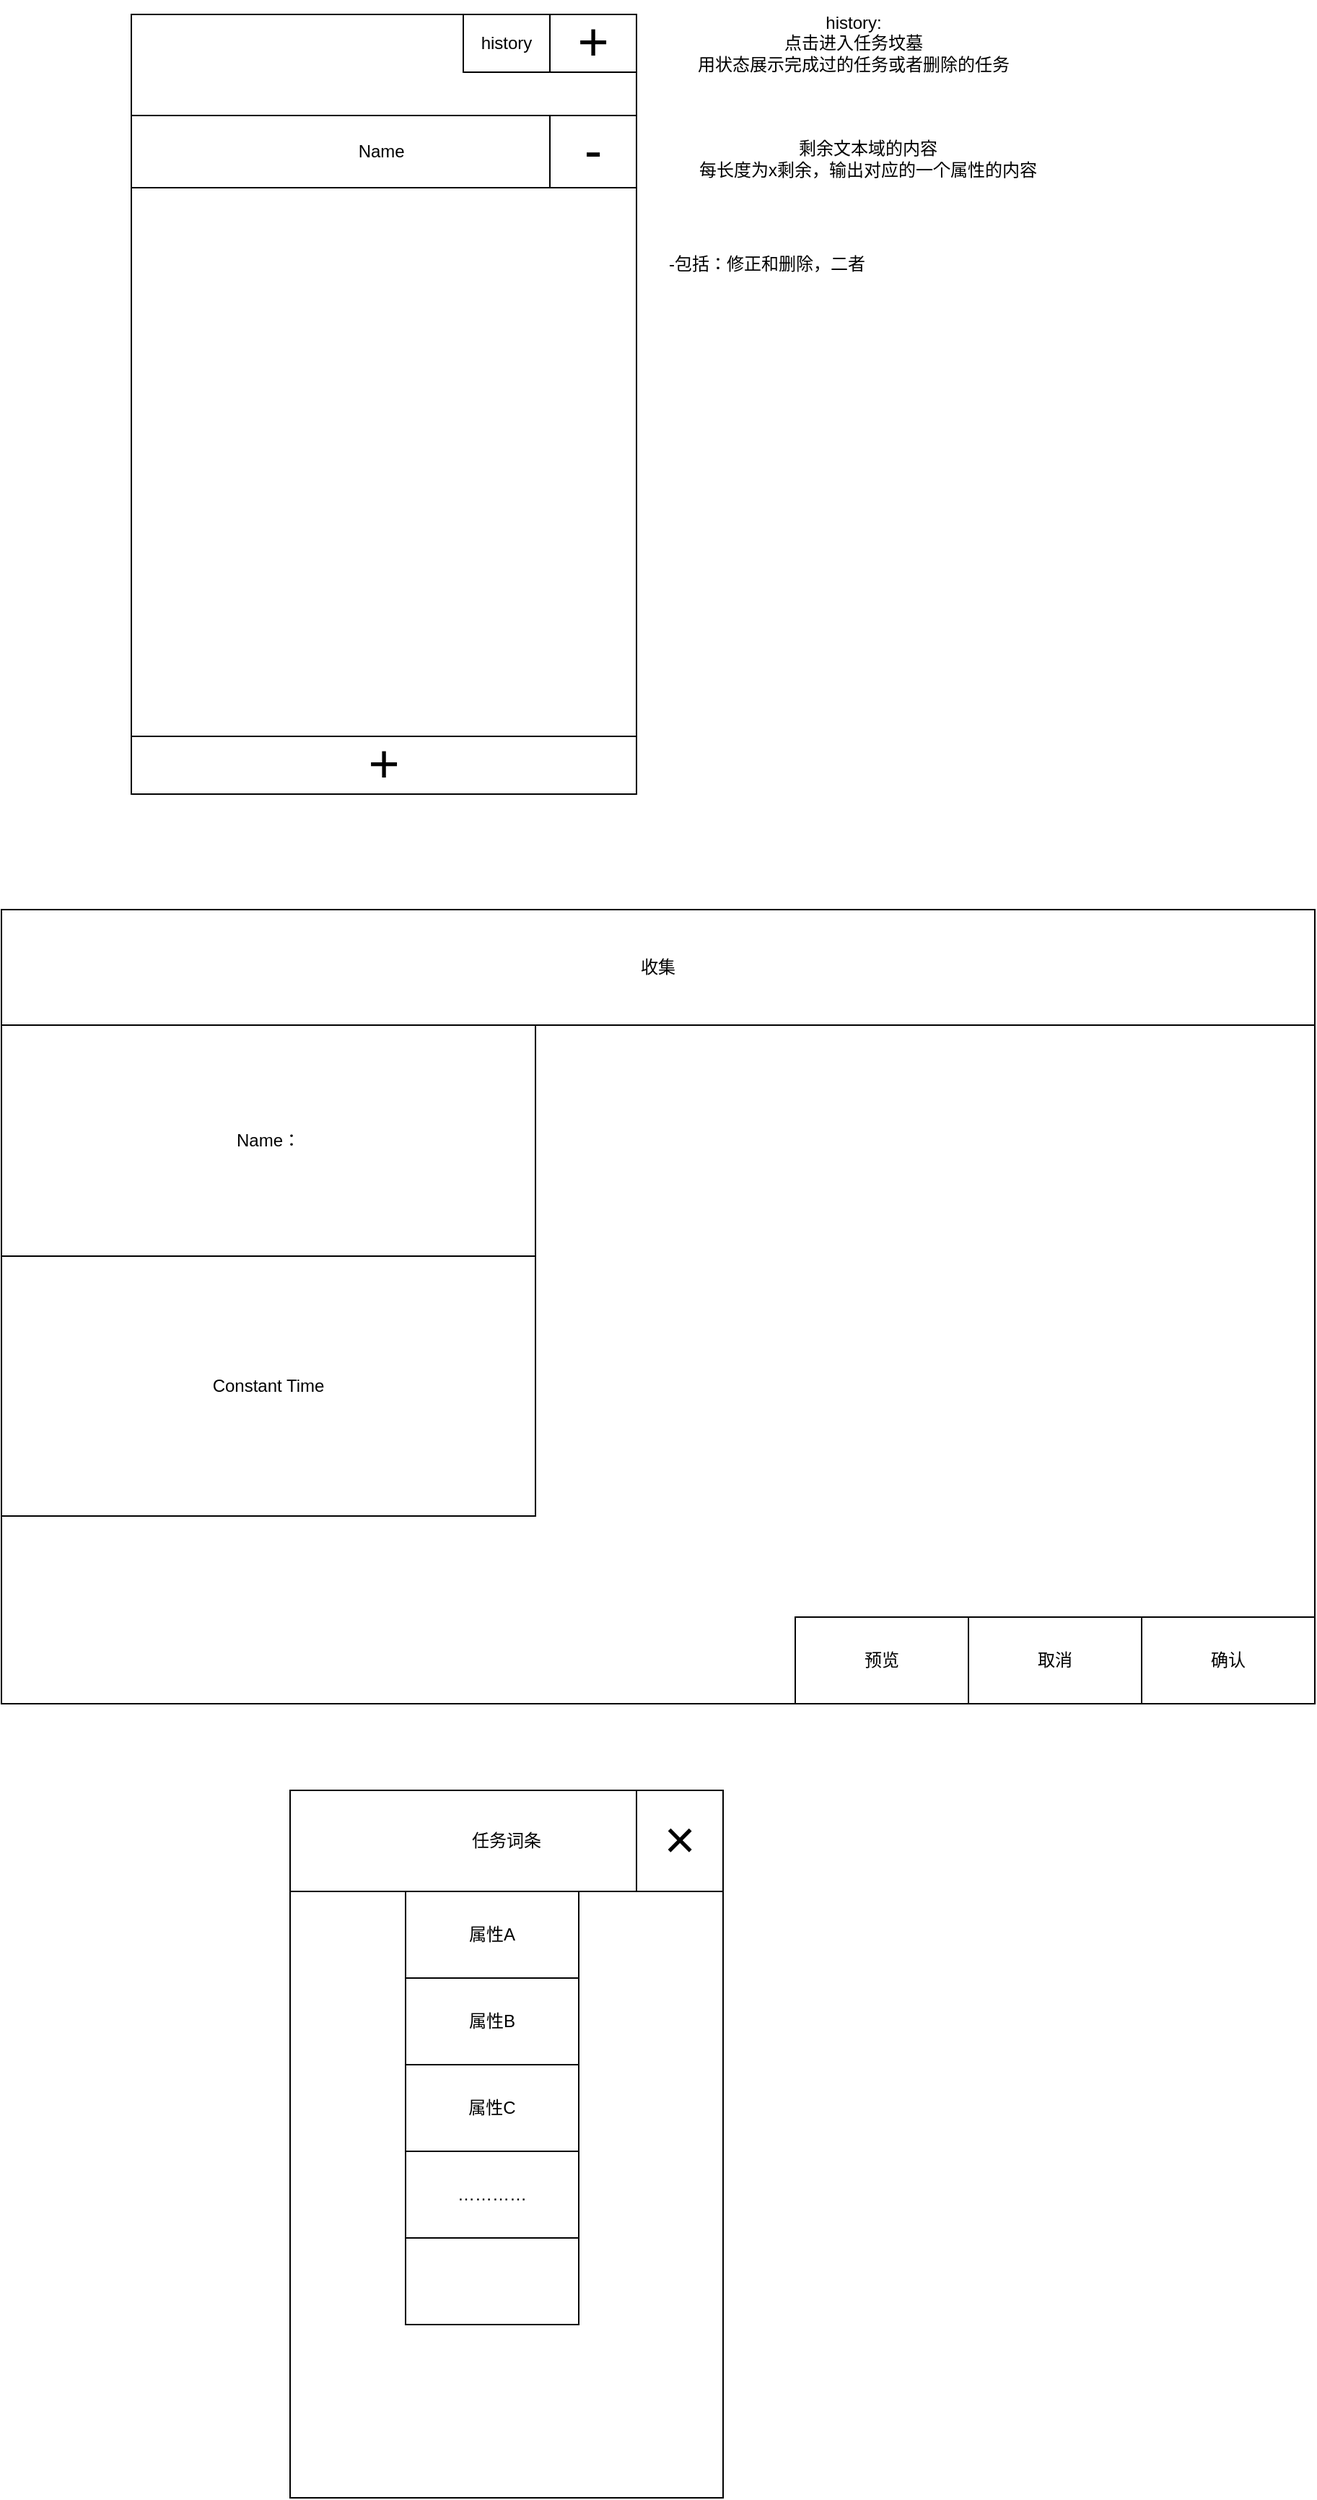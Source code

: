 <mxfile version="24.4.8" type="device">
  <diagram name="第 1 页" id="LN3X0N551eKZmq3MhEVq">
    <mxGraphModel dx="1221" dy="823" grid="1" gridSize="10" guides="1" tooltips="1" connect="1" arrows="1" fold="1" page="1" pageScale="1" pageWidth="827" pageHeight="1169" math="0" shadow="0">
      <root>
        <mxCell id="0" />
        <mxCell id="1" parent="0" />
        <mxCell id="_cvGbf5m3_G5Nq9s7OU7-1" value="" style="rounded=0;whiteSpace=wrap;html=1;" vertex="1" parent="1">
          <mxGeometry x="140" y="90" width="350" height="540" as="geometry" />
        </mxCell>
        <mxCell id="_cvGbf5m3_G5Nq9s7OU7-2" value="&lt;font style=&quot;font-size: 37px;&quot;&gt;+&lt;/font&gt;" style="rounded=0;whiteSpace=wrap;html=1;" vertex="1" parent="1">
          <mxGeometry x="430" y="90" width="60" height="40" as="geometry" />
        </mxCell>
        <mxCell id="_cvGbf5m3_G5Nq9s7OU7-3" value="Name&amp;nbsp;" style="rounded=0;whiteSpace=wrap;html=1;" vertex="1" parent="1">
          <mxGeometry x="140" y="160" width="350" height="50" as="geometry" />
        </mxCell>
        <mxCell id="_cvGbf5m3_G5Nq9s7OU7-4" value="&lt;font style=&quot;font-size: 37px;&quot;&gt;-&lt;/font&gt;" style="rounded=0;whiteSpace=wrap;html=1;" vertex="1" parent="1">
          <mxGeometry x="430" y="160" width="60" height="50" as="geometry" />
        </mxCell>
        <mxCell id="_cvGbf5m3_G5Nq9s7OU7-5" value="剩余文本域的内容&lt;div&gt;每长度为x剩余，输出对应的一个属性的内容&lt;/div&gt;" style="text;html=1;align=center;verticalAlign=middle;resizable=0;points=[];autosize=1;strokeColor=none;fillColor=none;" vertex="1" parent="1">
          <mxGeometry x="520" y="170" width="260" height="40" as="geometry" />
        </mxCell>
        <mxCell id="_cvGbf5m3_G5Nq9s7OU7-6" value="&lt;font style=&quot;font-size: 37px;&quot;&gt;+&lt;/font&gt;" style="rounded=0;whiteSpace=wrap;html=1;" vertex="1" parent="1">
          <mxGeometry x="140" y="590" width="350" height="40" as="geometry" />
        </mxCell>
        <mxCell id="_cvGbf5m3_G5Nq9s7OU7-7" value="-包括：修正和删除，二者" style="text;html=1;align=center;verticalAlign=middle;resizable=0;points=[];autosize=1;strokeColor=none;fillColor=none;" vertex="1" parent="1">
          <mxGeometry x="500" y="248" width="160" height="30" as="geometry" />
        </mxCell>
        <mxCell id="_cvGbf5m3_G5Nq9s7OU7-8" value="history" style="rounded=0;whiteSpace=wrap;html=1;" vertex="1" parent="1">
          <mxGeometry x="370" y="90" width="60" height="40" as="geometry" />
        </mxCell>
        <mxCell id="_cvGbf5m3_G5Nq9s7OU7-9" value="history:&lt;div&gt;点击进入任务坟墓&lt;/div&gt;&lt;div&gt;用状态展示完成过的任务或者删除的任务&lt;/div&gt;" style="text;html=1;align=center;verticalAlign=middle;resizable=0;points=[];autosize=1;strokeColor=none;fillColor=none;" vertex="1" parent="1">
          <mxGeometry x="520" y="80" width="240" height="60" as="geometry" />
        </mxCell>
        <mxCell id="_cvGbf5m3_G5Nq9s7OU7-10" value="" style="rounded=0;whiteSpace=wrap;html=1;" vertex="1" parent="1">
          <mxGeometry x="50" y="710" width="910" height="550" as="geometry" />
        </mxCell>
        <mxCell id="_cvGbf5m3_G5Nq9s7OU7-11" value="收集" style="rounded=0;whiteSpace=wrap;html=1;" vertex="1" parent="1">
          <mxGeometry x="50" y="710" width="910" height="80" as="geometry" />
        </mxCell>
        <mxCell id="_cvGbf5m3_G5Nq9s7OU7-12" value="Name：" style="rounded=0;whiteSpace=wrap;html=1;" vertex="1" parent="1">
          <mxGeometry x="50" y="790" width="370" height="160" as="geometry" />
        </mxCell>
        <mxCell id="_cvGbf5m3_G5Nq9s7OU7-13" value="Constant Time" style="rounded=0;whiteSpace=wrap;html=1;" vertex="1" parent="1">
          <mxGeometry x="50" y="950" width="370" height="180" as="geometry" />
        </mxCell>
        <mxCell id="_cvGbf5m3_G5Nq9s7OU7-14" value="取消" style="rounded=0;whiteSpace=wrap;html=1;" vertex="1" parent="1">
          <mxGeometry x="720" y="1200" width="120" height="60" as="geometry" />
        </mxCell>
        <mxCell id="_cvGbf5m3_G5Nq9s7OU7-15" value="确认" style="rounded=0;whiteSpace=wrap;html=1;" vertex="1" parent="1">
          <mxGeometry x="840" y="1200" width="120" height="60" as="geometry" />
        </mxCell>
        <mxCell id="_cvGbf5m3_G5Nq9s7OU7-16" value="预览" style="rounded=0;whiteSpace=wrap;html=1;" vertex="1" parent="1">
          <mxGeometry x="600" y="1200" width="120" height="60" as="geometry" />
        </mxCell>
        <mxCell id="_cvGbf5m3_G5Nq9s7OU7-17" value="" style="rounded=0;whiteSpace=wrap;html=1;" vertex="1" parent="1">
          <mxGeometry x="250" y="1320" width="300" height="490" as="geometry" />
        </mxCell>
        <mxCell id="_cvGbf5m3_G5Nq9s7OU7-18" value="任务词条" style="rounded=0;whiteSpace=wrap;html=1;" vertex="1" parent="1">
          <mxGeometry x="250" y="1320" width="300" height="70" as="geometry" />
        </mxCell>
        <mxCell id="_cvGbf5m3_G5Nq9s7OU7-19" value="" style="rounded=0;whiteSpace=wrap;html=1;" vertex="1" parent="1">
          <mxGeometry x="330" y="1630" width="120" height="60" as="geometry" />
        </mxCell>
        <mxCell id="_cvGbf5m3_G5Nq9s7OU7-20" value="…………" style="rounded=0;whiteSpace=wrap;html=1;" vertex="1" parent="1">
          <mxGeometry x="330" y="1570" width="120" height="60" as="geometry" />
        </mxCell>
        <mxCell id="_cvGbf5m3_G5Nq9s7OU7-21" value="属性C" style="rounded=0;whiteSpace=wrap;html=1;" vertex="1" parent="1">
          <mxGeometry x="330" y="1510" width="120" height="60" as="geometry" />
        </mxCell>
        <mxCell id="_cvGbf5m3_G5Nq9s7OU7-22" value="属性B" style="rounded=0;whiteSpace=wrap;html=1;" vertex="1" parent="1">
          <mxGeometry x="330" y="1450" width="120" height="60" as="geometry" />
        </mxCell>
        <mxCell id="_cvGbf5m3_G5Nq9s7OU7-23" value="属性A" style="rounded=0;whiteSpace=wrap;html=1;" vertex="1" parent="1">
          <mxGeometry x="330" y="1390" width="120" height="60" as="geometry" />
        </mxCell>
        <mxCell id="_cvGbf5m3_G5Nq9s7OU7-24" value="&lt;font style=&quot;font-size: 37px;&quot;&gt;×&lt;/font&gt;" style="rounded=0;whiteSpace=wrap;html=1;" vertex="1" parent="1">
          <mxGeometry x="490" y="1320" width="60" height="70" as="geometry" />
        </mxCell>
      </root>
    </mxGraphModel>
  </diagram>
</mxfile>
